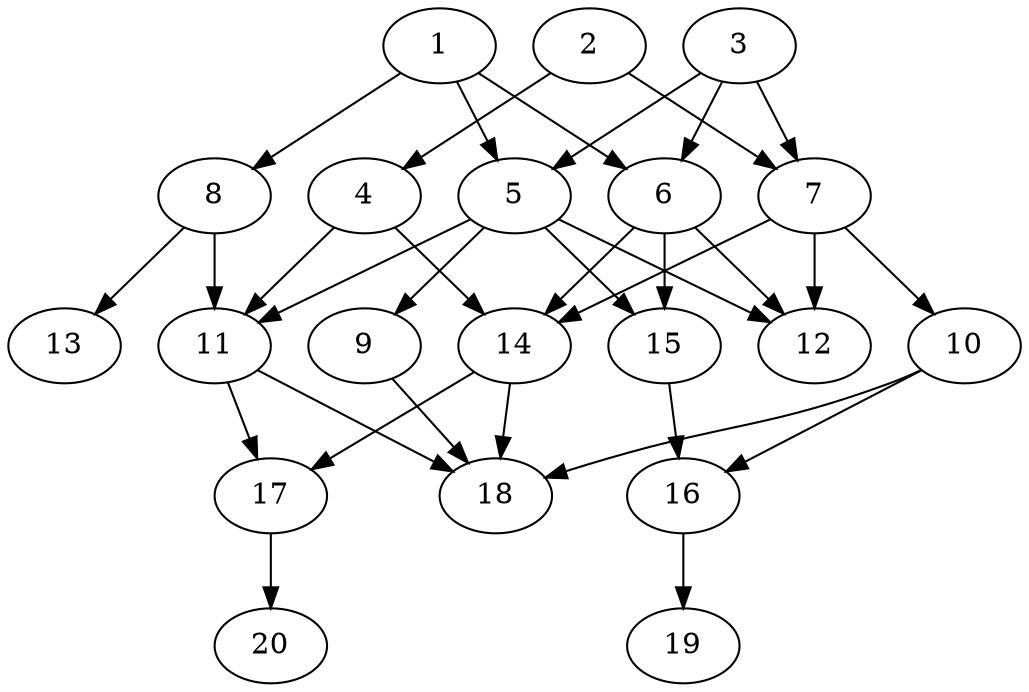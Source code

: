 // DAG automatically generated by daggen at Wed Jul 24 22:02:40 2019
// ./daggen --dot -n 20 --ccr 0.3 --fat 0.6 --regular 0.5 --density 0.5 --mindata 5242880 --maxdata 52428800 
digraph G {
  1 [size="93078187", alpha="0.04", expect_size="27923456"] 
  1 -> 5 [size ="27923456"]
  1 -> 6 [size ="27923456"]
  1 -> 8 [size ="27923456"]
  2 [size="63426560", alpha="0.09", expect_size="19027968"] 
  2 -> 4 [size ="19027968"]
  2 -> 7 [size ="19027968"]
  3 [size="37703680", alpha="0.10", expect_size="11311104"] 
  3 -> 5 [size ="11311104"]
  3 -> 6 [size ="11311104"]
  3 -> 7 [size ="11311104"]
  4 [size="46237013", alpha="0.15", expect_size="13871104"] 
  4 -> 11 [size ="13871104"]
  4 -> 14 [size ="13871104"]
  5 [size="71195307", alpha="0.18", expect_size="21358592"] 
  5 -> 9 [size ="21358592"]
  5 -> 11 [size ="21358592"]
  5 -> 12 [size ="21358592"]
  5 -> 15 [size ="21358592"]
  6 [size="83124907", alpha="0.17", expect_size="24937472"] 
  6 -> 12 [size ="24937472"]
  6 -> 14 [size ="24937472"]
  6 -> 15 [size ="24937472"]
  7 [size="137932800", alpha="0.03", expect_size="41379840"] 
  7 -> 10 [size ="41379840"]
  7 -> 12 [size ="41379840"]
  7 -> 14 [size ="41379840"]
  8 [size="41110187", alpha="0.02", expect_size="12333056"] 
  8 -> 11 [size ="12333056"]
  8 -> 13 [size ="12333056"]
  9 [size="131024213", alpha="0.03", expect_size="39307264"] 
  9 -> 18 [size ="39307264"]
  10 [size="39697067", alpha="0.04", expect_size="11909120"] 
  10 -> 16 [size ="11909120"]
  10 -> 18 [size ="11909120"]
  11 [size="84951040", alpha="0.14", expect_size="25485312"] 
  11 -> 17 [size ="25485312"]
  11 -> 18 [size ="25485312"]
  12 [size="118415360", alpha="0.18", expect_size="35524608"] 
  13 [size="31191040", alpha="0.13", expect_size="9357312"] 
  14 [size="110714880", alpha="0.01", expect_size="33214464"] 
  14 -> 17 [size ="33214464"]
  14 -> 18 [size ="33214464"]
  15 [size="74379947", alpha="0.18", expect_size="22313984"] 
  15 -> 16 [size ="22313984"]
  16 [size="57541973", alpha="0.20", expect_size="17262592"] 
  16 -> 19 [size ="17262592"]
  17 [size="34730667", alpha="0.10", expect_size="10419200"] 
  17 -> 20 [size ="10419200"]
  18 [size="55906987", alpha="0.11", expect_size="16772096"] 
  19 [size="70799360", alpha="0.06", expect_size="21239808"] 
  20 [size="93733547", alpha="0.15", expect_size="28120064"] 
}
